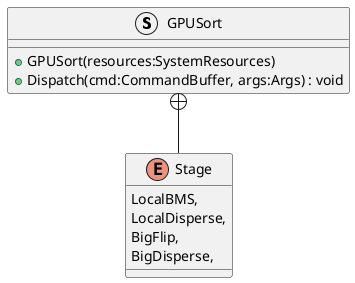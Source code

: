 @startuml
struct GPUSort {
    + GPUSort(resources:SystemResources)
    + Dispatch(cmd:CommandBuffer, args:Args) : void
}
enum Stage {
    LocalBMS,
    LocalDisperse,
    BigFlip,
    BigDisperse,
}
GPUSort +-- Stage
@enduml
